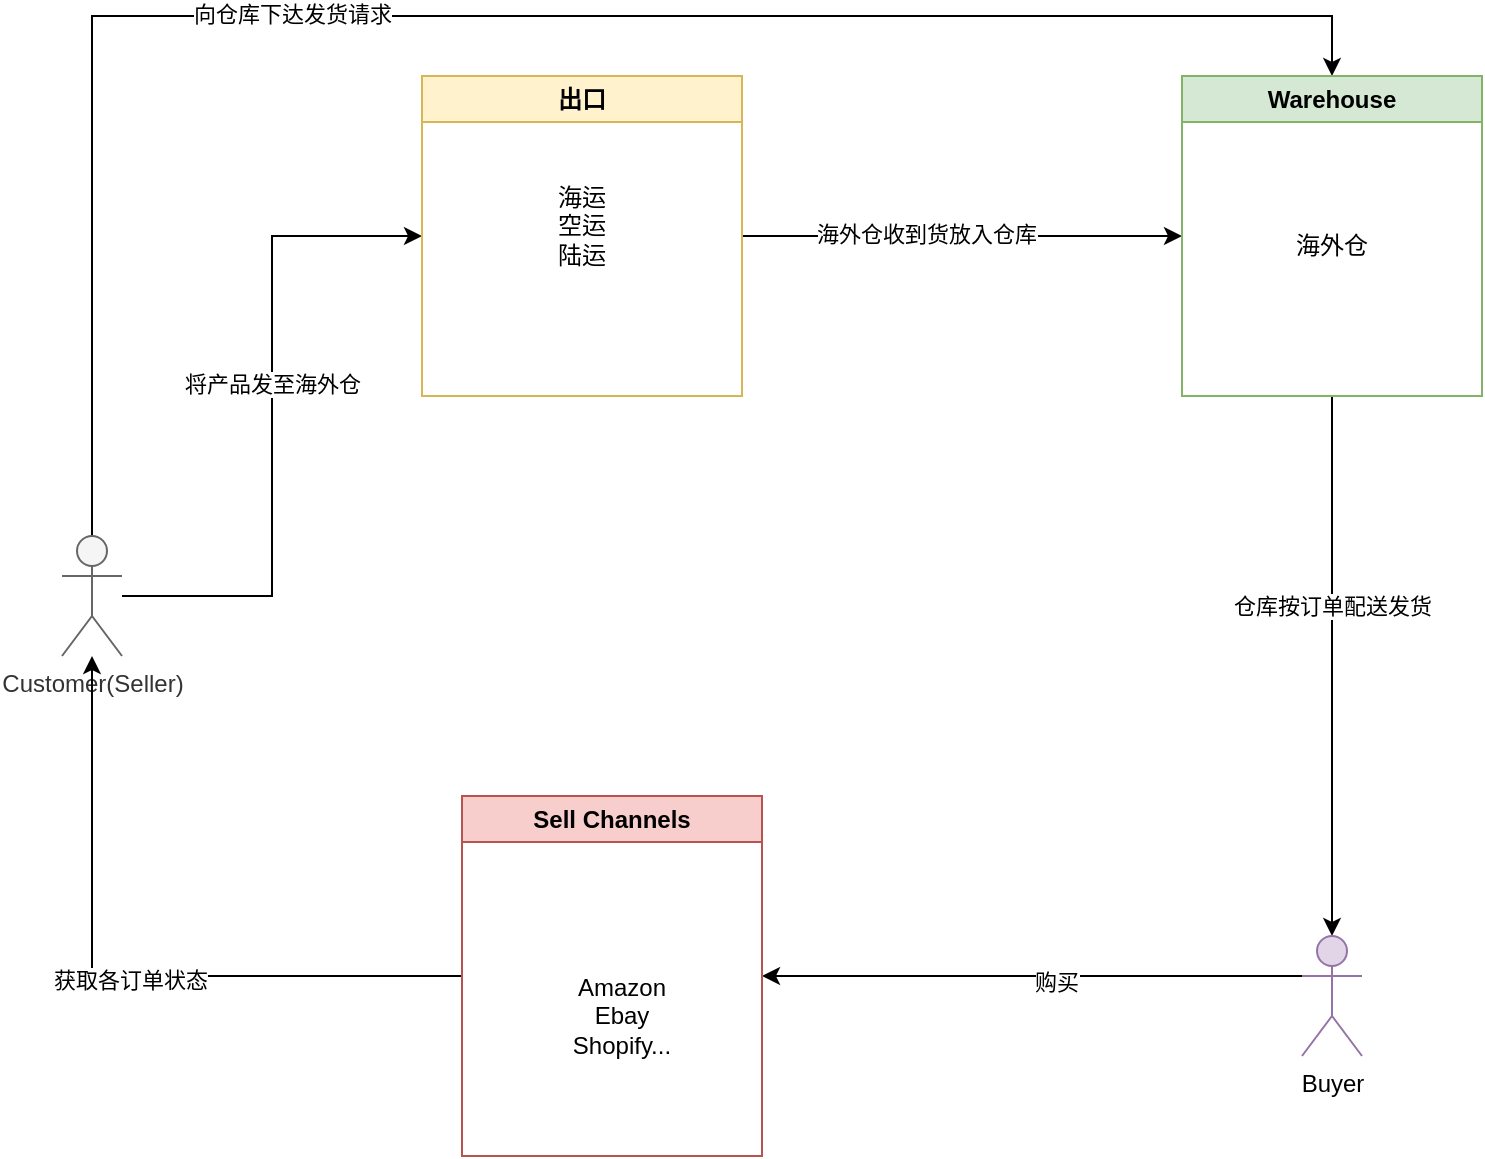 <mxfile version="20.8.0" type="github">
  <diagram id="C5RBs43oDa-KdzZeNtuy" name="Page-1">
    <mxGraphModel dx="1434" dy="795" grid="1" gridSize="10" guides="1" tooltips="1" connect="1" arrows="1" fold="1" page="1" pageScale="1" pageWidth="827" pageHeight="1169" math="0" shadow="0">
      <root>
        <mxCell id="WIyWlLk6GJQsqaUBKTNV-0" />
        <mxCell id="WIyWlLk6GJQsqaUBKTNV-1" parent="WIyWlLk6GJQsqaUBKTNV-0" />
        <mxCell id="Ai1VuBXjDjTH5sea_Xs4-11" style="edgeStyle=orthogonalEdgeStyle;rounded=0;orthogonalLoop=1;jettySize=auto;html=1;entryX=0;entryY=0.5;entryDx=0;entryDy=0;" edge="1" parent="WIyWlLk6GJQsqaUBKTNV-1" source="Ai1VuBXjDjTH5sea_Xs4-0" target="Ai1VuBXjDjTH5sea_Xs4-3">
          <mxGeometry relative="1" as="geometry" />
        </mxCell>
        <mxCell id="Ai1VuBXjDjTH5sea_Xs4-19" value="将产品发至海外仓" style="edgeLabel;html=1;align=center;verticalAlign=middle;resizable=0;points=[];" vertex="1" connectable="0" parent="Ai1VuBXjDjTH5sea_Xs4-11">
          <mxGeometry x="0.097" relative="1" as="geometry">
            <mxPoint as="offset" />
          </mxGeometry>
        </mxCell>
        <mxCell id="Ai1VuBXjDjTH5sea_Xs4-17" style="edgeStyle=orthogonalEdgeStyle;rounded=0;orthogonalLoop=1;jettySize=auto;html=1;entryX=0.5;entryY=0;entryDx=0;entryDy=0;" edge="1" parent="WIyWlLk6GJQsqaUBKTNV-1" source="Ai1VuBXjDjTH5sea_Xs4-0" target="Ai1VuBXjDjTH5sea_Xs4-5">
          <mxGeometry relative="1" as="geometry">
            <Array as="points">
              <mxPoint x="85" y="20" />
              <mxPoint x="705" y="20" />
            </Array>
          </mxGeometry>
        </mxCell>
        <mxCell id="Ai1VuBXjDjTH5sea_Xs4-18" value="向仓库下达发货请求" style="edgeLabel;html=1;align=center;verticalAlign=middle;resizable=0;points=[];" vertex="1" connectable="0" parent="Ai1VuBXjDjTH5sea_Xs4-17">
          <mxGeometry x="-0.209" y="1" relative="1" as="geometry">
            <mxPoint as="offset" />
          </mxGeometry>
        </mxCell>
        <mxCell id="Ai1VuBXjDjTH5sea_Xs4-0" value="Customer(Seller)" style="shape=umlActor;verticalLabelPosition=bottom;verticalAlign=top;html=1;outlineConnect=0;fillColor=#f5f5f5;fontColor=#333333;strokeColor=#666666;" vertex="1" parent="WIyWlLk6GJQsqaUBKTNV-1">
          <mxGeometry x="70" y="280" width="30" height="60" as="geometry" />
        </mxCell>
        <mxCell id="Ai1VuBXjDjTH5sea_Xs4-12" style="edgeStyle=orthogonalEdgeStyle;rounded=0;orthogonalLoop=1;jettySize=auto;html=1;exitX=1;exitY=0.5;exitDx=0;exitDy=0;entryX=0;entryY=0.5;entryDx=0;entryDy=0;" edge="1" parent="WIyWlLk6GJQsqaUBKTNV-1" source="Ai1VuBXjDjTH5sea_Xs4-3" target="Ai1VuBXjDjTH5sea_Xs4-5">
          <mxGeometry relative="1" as="geometry" />
        </mxCell>
        <mxCell id="Ai1VuBXjDjTH5sea_Xs4-20" value="海外仓收到货放入仓库" style="edgeLabel;html=1;align=center;verticalAlign=middle;resizable=0;points=[];" vertex="1" connectable="0" parent="Ai1VuBXjDjTH5sea_Xs4-12">
          <mxGeometry x="-0.164" y="1" relative="1" as="geometry">
            <mxPoint as="offset" />
          </mxGeometry>
        </mxCell>
        <mxCell id="Ai1VuBXjDjTH5sea_Xs4-3" value="出口" style="swimlane;whiteSpace=wrap;html=1;fillColor=#fff2cc;strokeColor=#d6b656;" vertex="1" parent="WIyWlLk6GJQsqaUBKTNV-1">
          <mxGeometry x="250" y="50" width="160" height="160" as="geometry" />
        </mxCell>
        <mxCell id="Ai1VuBXjDjTH5sea_Xs4-4" value="海运&lt;br&gt;空运&lt;br&gt;陆运&lt;br&gt;" style="text;html=1;strokeColor=none;fillColor=none;align=center;verticalAlign=middle;whiteSpace=wrap;rounded=0;" vertex="1" parent="Ai1VuBXjDjTH5sea_Xs4-3">
          <mxGeometry x="50" y="60" width="60" height="30" as="geometry" />
        </mxCell>
        <mxCell id="Ai1VuBXjDjTH5sea_Xs4-13" style="edgeStyle=orthogonalEdgeStyle;rounded=0;orthogonalLoop=1;jettySize=auto;html=1;exitX=0.5;exitY=1;exitDx=0;exitDy=0;entryX=0.5;entryY=0;entryDx=0;entryDy=0;entryPerimeter=0;" edge="1" parent="WIyWlLk6GJQsqaUBKTNV-1" source="Ai1VuBXjDjTH5sea_Xs4-5" target="Ai1VuBXjDjTH5sea_Xs4-7">
          <mxGeometry relative="1" as="geometry" />
        </mxCell>
        <mxCell id="Ai1VuBXjDjTH5sea_Xs4-21" value="仓库按订单配送发货" style="edgeLabel;html=1;align=center;verticalAlign=middle;resizable=0;points=[];" vertex="1" connectable="0" parent="Ai1VuBXjDjTH5sea_Xs4-13">
          <mxGeometry x="-0.222" relative="1" as="geometry">
            <mxPoint as="offset" />
          </mxGeometry>
        </mxCell>
        <mxCell id="Ai1VuBXjDjTH5sea_Xs4-5" value="Warehouse" style="swimlane;whiteSpace=wrap;html=1;fillColor=#d5e8d4;strokeColor=#82b366;" vertex="1" parent="WIyWlLk6GJQsqaUBKTNV-1">
          <mxGeometry x="630" y="50" width="150" height="160" as="geometry" />
        </mxCell>
        <mxCell id="Ai1VuBXjDjTH5sea_Xs4-6" value="海外仓" style="text;html=1;strokeColor=none;fillColor=none;align=center;verticalAlign=middle;whiteSpace=wrap;rounded=0;" vertex="1" parent="Ai1VuBXjDjTH5sea_Xs4-5">
          <mxGeometry x="45" y="70" width="60" height="30" as="geometry" />
        </mxCell>
        <mxCell id="Ai1VuBXjDjTH5sea_Xs4-15" style="edgeStyle=orthogonalEdgeStyle;rounded=0;orthogonalLoop=1;jettySize=auto;html=1;exitX=0;exitY=0.333;exitDx=0;exitDy=0;exitPerimeter=0;entryX=1;entryY=0.5;entryDx=0;entryDy=0;" edge="1" parent="WIyWlLk6GJQsqaUBKTNV-1" source="Ai1VuBXjDjTH5sea_Xs4-7" target="Ai1VuBXjDjTH5sea_Xs4-8">
          <mxGeometry relative="1" as="geometry">
            <mxPoint x="440" y="510" as="targetPoint" />
          </mxGeometry>
        </mxCell>
        <mxCell id="Ai1VuBXjDjTH5sea_Xs4-22" value="购买" style="edgeLabel;html=1;align=center;verticalAlign=middle;resizable=0;points=[];" vertex="1" connectable="0" parent="Ai1VuBXjDjTH5sea_Xs4-15">
          <mxGeometry x="-0.089" y="3" relative="1" as="geometry">
            <mxPoint as="offset" />
          </mxGeometry>
        </mxCell>
        <mxCell id="Ai1VuBXjDjTH5sea_Xs4-7" value="Buyer" style="shape=umlActor;verticalLabelPosition=bottom;verticalAlign=top;html=1;outlineConnect=0;fillColor=#e1d5e7;strokeColor=#9673a6;" vertex="1" parent="WIyWlLk6GJQsqaUBKTNV-1">
          <mxGeometry x="690" y="480" width="30" height="60" as="geometry" />
        </mxCell>
        <mxCell id="Ai1VuBXjDjTH5sea_Xs4-16" style="edgeStyle=orthogonalEdgeStyle;rounded=0;orthogonalLoop=1;jettySize=auto;html=1;exitX=0;exitY=0.5;exitDx=0;exitDy=0;" edge="1" parent="WIyWlLk6GJQsqaUBKTNV-1" source="Ai1VuBXjDjTH5sea_Xs4-8" target="Ai1VuBXjDjTH5sea_Xs4-0">
          <mxGeometry relative="1" as="geometry" />
        </mxCell>
        <mxCell id="Ai1VuBXjDjTH5sea_Xs4-23" value="获取各订单状态" style="edgeLabel;html=1;align=center;verticalAlign=middle;resizable=0;points=[];" vertex="1" connectable="0" parent="Ai1VuBXjDjTH5sea_Xs4-16">
          <mxGeometry x="-0.038" y="2" relative="1" as="geometry">
            <mxPoint as="offset" />
          </mxGeometry>
        </mxCell>
        <mxCell id="Ai1VuBXjDjTH5sea_Xs4-8" value="Sell Channels" style="swimlane;whiteSpace=wrap;html=1;fillColor=#f8cecc;strokeColor=#b85450;" vertex="1" parent="WIyWlLk6GJQsqaUBKTNV-1">
          <mxGeometry x="270" y="410" width="150" height="180" as="geometry" />
        </mxCell>
        <mxCell id="Ai1VuBXjDjTH5sea_Xs4-9" value="Amazon&lt;br&gt;Ebay&lt;br&gt;Shopify..." style="text;html=1;strokeColor=none;fillColor=none;align=center;verticalAlign=middle;whiteSpace=wrap;rounded=0;" vertex="1" parent="Ai1VuBXjDjTH5sea_Xs4-8">
          <mxGeometry x="50" y="95" width="60" height="30" as="geometry" />
        </mxCell>
      </root>
    </mxGraphModel>
  </diagram>
</mxfile>
